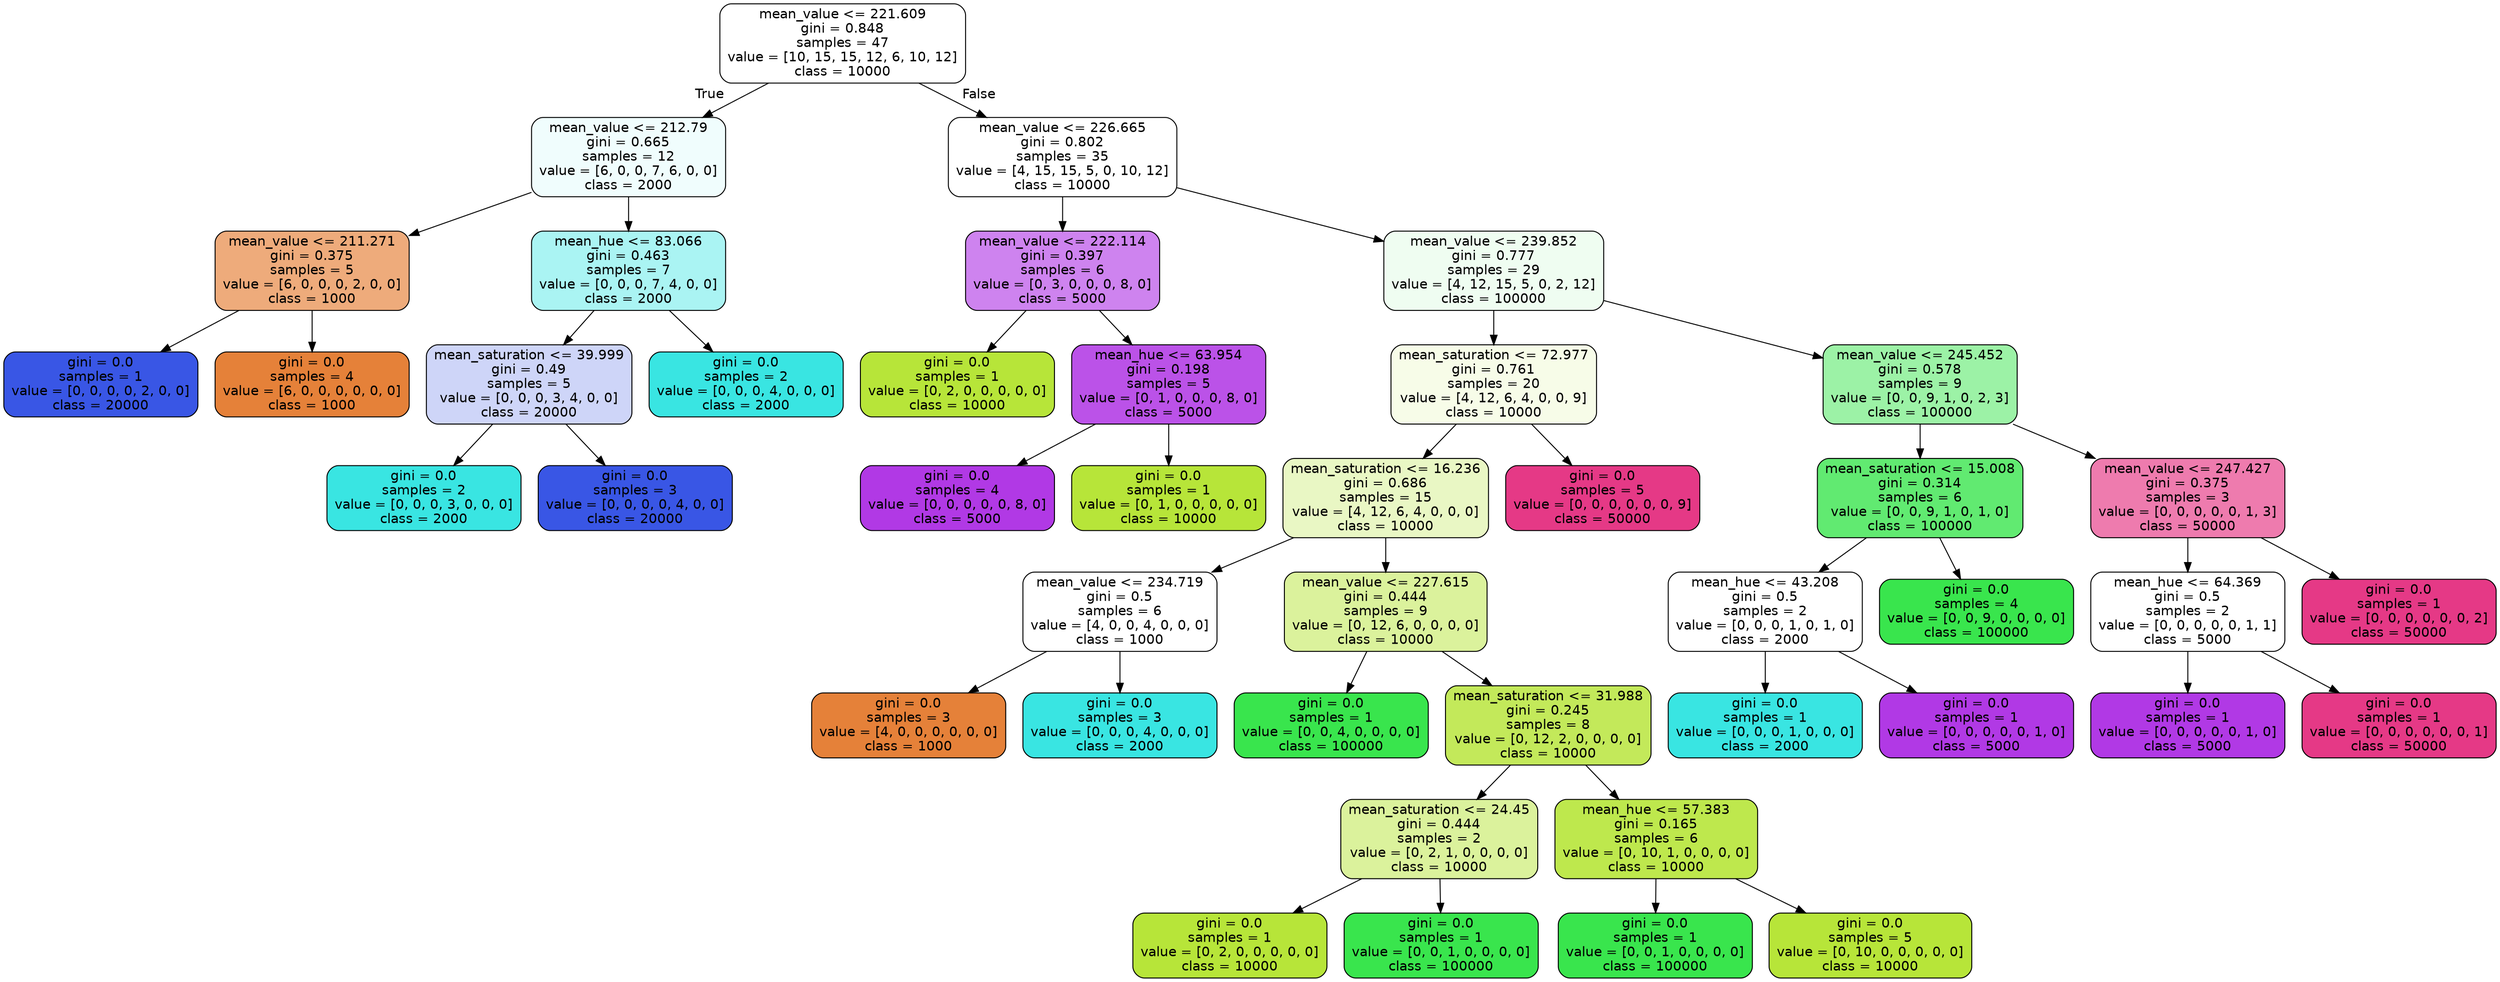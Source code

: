 digraph Tree {
node [shape=box, style="filled, rounded", color="black", fontname="helvetica"] ;
edge [fontname="helvetica"] ;
0 [label="mean_value <= 221.609\ngini = 0.848\nsamples = 47\nvalue = [10, 15, 15, 12, 6, 10, 12]\nclass = 10000", fillcolor="#ffffff"] ;
1 [label="mean_value <= 212.79\ngini = 0.665\nsamples = 12\nvalue = [6, 0, 0, 7, 6, 0, 0]\nclass = 2000", fillcolor="#f0fdfd"] ;
0 -> 1 [labeldistance=2.5, labelangle=45, headlabel="True"] ;
2 [label="mean_value <= 211.271\ngini = 0.375\nsamples = 5\nvalue = [6, 0, 0, 0, 2, 0, 0]\nclass = 1000", fillcolor="#eeab7b"] ;
1 -> 2 ;
3 [label="gini = 0.0\nsamples = 1\nvalue = [0, 0, 0, 0, 2, 0, 0]\nclass = 20000", fillcolor="#3956e5"] ;
2 -> 3 ;
4 [label="gini = 0.0\nsamples = 4\nvalue = [6, 0, 0, 0, 0, 0, 0]\nclass = 1000", fillcolor="#e58139"] ;
2 -> 4 ;
5 [label="mean_hue <= 83.066\ngini = 0.463\nsamples = 7\nvalue = [0, 0, 0, 7, 4, 0, 0]\nclass = 2000", fillcolor="#aaf4f3"] ;
1 -> 5 ;
6 [label="mean_saturation <= 39.999\ngini = 0.49\nsamples = 5\nvalue = [0, 0, 0, 3, 4, 0, 0]\nclass = 20000", fillcolor="#ced5f8"] ;
5 -> 6 ;
7 [label="gini = 0.0\nsamples = 2\nvalue = [0, 0, 0, 3, 0, 0, 0]\nclass = 2000", fillcolor="#39e5e2"] ;
6 -> 7 ;
8 [label="gini = 0.0\nsamples = 3\nvalue = [0, 0, 0, 0, 4, 0, 0]\nclass = 20000", fillcolor="#3956e5"] ;
6 -> 8 ;
9 [label="gini = 0.0\nsamples = 2\nvalue = [0, 0, 0, 4, 0, 0, 0]\nclass = 2000", fillcolor="#39e5e2"] ;
5 -> 9 ;
10 [label="mean_value <= 226.665\ngini = 0.802\nsamples = 35\nvalue = [4, 15, 15, 5, 0, 10, 12]\nclass = 10000", fillcolor="#ffffff"] ;
0 -> 10 [labeldistance=2.5, labelangle=-45, headlabel="False"] ;
11 [label="mean_value <= 222.114\ngini = 0.397\nsamples = 6\nvalue = [0, 3, 0, 0, 0, 8, 0]\nclass = 5000", fillcolor="#ce83ef"] ;
10 -> 11 ;
12 [label="gini = 0.0\nsamples = 1\nvalue = [0, 2, 0, 0, 0, 0, 0]\nclass = 10000", fillcolor="#b7e539"] ;
11 -> 12 ;
13 [label="mean_hue <= 63.954\ngini = 0.198\nsamples = 5\nvalue = [0, 1, 0, 0, 0, 8, 0]\nclass = 5000", fillcolor="#bb52e8"] ;
11 -> 13 ;
14 [label="gini = 0.0\nsamples = 4\nvalue = [0, 0, 0, 0, 0, 8, 0]\nclass = 5000", fillcolor="#b139e5"] ;
13 -> 14 ;
15 [label="gini = 0.0\nsamples = 1\nvalue = [0, 1, 0, 0, 0, 0, 0]\nclass = 10000", fillcolor="#b7e539"] ;
13 -> 15 ;
16 [label="mean_value <= 239.852\ngini = 0.777\nsamples = 29\nvalue = [4, 12, 15, 5, 0, 2, 12]\nclass = 100000", fillcolor="#effdf1"] ;
10 -> 16 ;
17 [label="mean_saturation <= 72.977\ngini = 0.761\nsamples = 20\nvalue = [4, 12, 6, 4, 0, 0, 9]\nclass = 10000", fillcolor="#f7fce8"] ;
16 -> 17 ;
18 [label="mean_saturation <= 16.236\ngini = 0.686\nsamples = 15\nvalue = [4, 12, 6, 4, 0, 0, 0]\nclass = 10000", fillcolor="#e9f7c4"] ;
17 -> 18 ;
19 [label="mean_value <= 234.719\ngini = 0.5\nsamples = 6\nvalue = [4, 0, 0, 4, 0, 0, 0]\nclass = 1000", fillcolor="#ffffff"] ;
18 -> 19 ;
20 [label="gini = 0.0\nsamples = 3\nvalue = [4, 0, 0, 0, 0, 0, 0]\nclass = 1000", fillcolor="#e58139"] ;
19 -> 20 ;
21 [label="gini = 0.0\nsamples = 3\nvalue = [0, 0, 0, 4, 0, 0, 0]\nclass = 2000", fillcolor="#39e5e2"] ;
19 -> 21 ;
22 [label="mean_value <= 227.615\ngini = 0.444\nsamples = 9\nvalue = [0, 12, 6, 0, 0, 0, 0]\nclass = 10000", fillcolor="#dbf29c"] ;
18 -> 22 ;
23 [label="gini = 0.0\nsamples = 1\nvalue = [0, 0, 4, 0, 0, 0, 0]\nclass = 100000", fillcolor="#39e54d"] ;
22 -> 23 ;
24 [label="mean_saturation <= 31.988\ngini = 0.245\nsamples = 8\nvalue = [0, 12, 2, 0, 0, 0, 0]\nclass = 10000", fillcolor="#c3e95a"] ;
22 -> 24 ;
25 [label="mean_saturation <= 24.45\ngini = 0.444\nsamples = 2\nvalue = [0, 2, 1, 0, 0, 0, 0]\nclass = 10000", fillcolor="#dbf29c"] ;
24 -> 25 ;
26 [label="gini = 0.0\nsamples = 1\nvalue = [0, 2, 0, 0, 0, 0, 0]\nclass = 10000", fillcolor="#b7e539"] ;
25 -> 26 ;
27 [label="gini = 0.0\nsamples = 1\nvalue = [0, 0, 1, 0, 0, 0, 0]\nclass = 100000", fillcolor="#39e54d"] ;
25 -> 27 ;
28 [label="mean_hue <= 57.383\ngini = 0.165\nsamples = 6\nvalue = [0, 10, 1, 0, 0, 0, 0]\nclass = 10000", fillcolor="#bee84d"] ;
24 -> 28 ;
29 [label="gini = 0.0\nsamples = 1\nvalue = [0, 0, 1, 0, 0, 0, 0]\nclass = 100000", fillcolor="#39e54d"] ;
28 -> 29 ;
30 [label="gini = 0.0\nsamples = 5\nvalue = [0, 10, 0, 0, 0, 0, 0]\nclass = 10000", fillcolor="#b7e539"] ;
28 -> 30 ;
31 [label="gini = 0.0\nsamples = 5\nvalue = [0, 0, 0, 0, 0, 0, 9]\nclass = 50000", fillcolor="#e53986"] ;
17 -> 31 ;
32 [label="mean_value <= 245.452\ngini = 0.578\nsamples = 9\nvalue = [0, 0, 9, 1, 0, 2, 3]\nclass = 100000", fillcolor="#9cf2a6"] ;
16 -> 32 ;
33 [label="mean_saturation <= 15.008\ngini = 0.314\nsamples = 6\nvalue = [0, 0, 9, 1, 0, 1, 0]\nclass = 100000", fillcolor="#61ea71"] ;
32 -> 33 ;
34 [label="mean_hue <= 43.208\ngini = 0.5\nsamples = 2\nvalue = [0, 0, 0, 1, 0, 1, 0]\nclass = 2000", fillcolor="#ffffff"] ;
33 -> 34 ;
35 [label="gini = 0.0\nsamples = 1\nvalue = [0, 0, 0, 1, 0, 0, 0]\nclass = 2000", fillcolor="#39e5e2"] ;
34 -> 35 ;
36 [label="gini = 0.0\nsamples = 1\nvalue = [0, 0, 0, 0, 0, 1, 0]\nclass = 5000", fillcolor="#b139e5"] ;
34 -> 36 ;
37 [label="gini = 0.0\nsamples = 4\nvalue = [0, 0, 9, 0, 0, 0, 0]\nclass = 100000", fillcolor="#39e54d"] ;
33 -> 37 ;
38 [label="mean_value <= 247.427\ngini = 0.375\nsamples = 3\nvalue = [0, 0, 0, 0, 0, 1, 3]\nclass = 50000", fillcolor="#ee7bae"] ;
32 -> 38 ;
39 [label="mean_hue <= 64.369\ngini = 0.5\nsamples = 2\nvalue = [0, 0, 0, 0, 0, 1, 1]\nclass = 5000", fillcolor="#ffffff"] ;
38 -> 39 ;
40 [label="gini = 0.0\nsamples = 1\nvalue = [0, 0, 0, 0, 0, 1, 0]\nclass = 5000", fillcolor="#b139e5"] ;
39 -> 40 ;
41 [label="gini = 0.0\nsamples = 1\nvalue = [0, 0, 0, 0, 0, 0, 1]\nclass = 50000", fillcolor="#e53986"] ;
39 -> 41 ;
42 [label="gini = 0.0\nsamples = 1\nvalue = [0, 0, 0, 0, 0, 0, 2]\nclass = 50000", fillcolor="#e53986"] ;
38 -> 42 ;
}